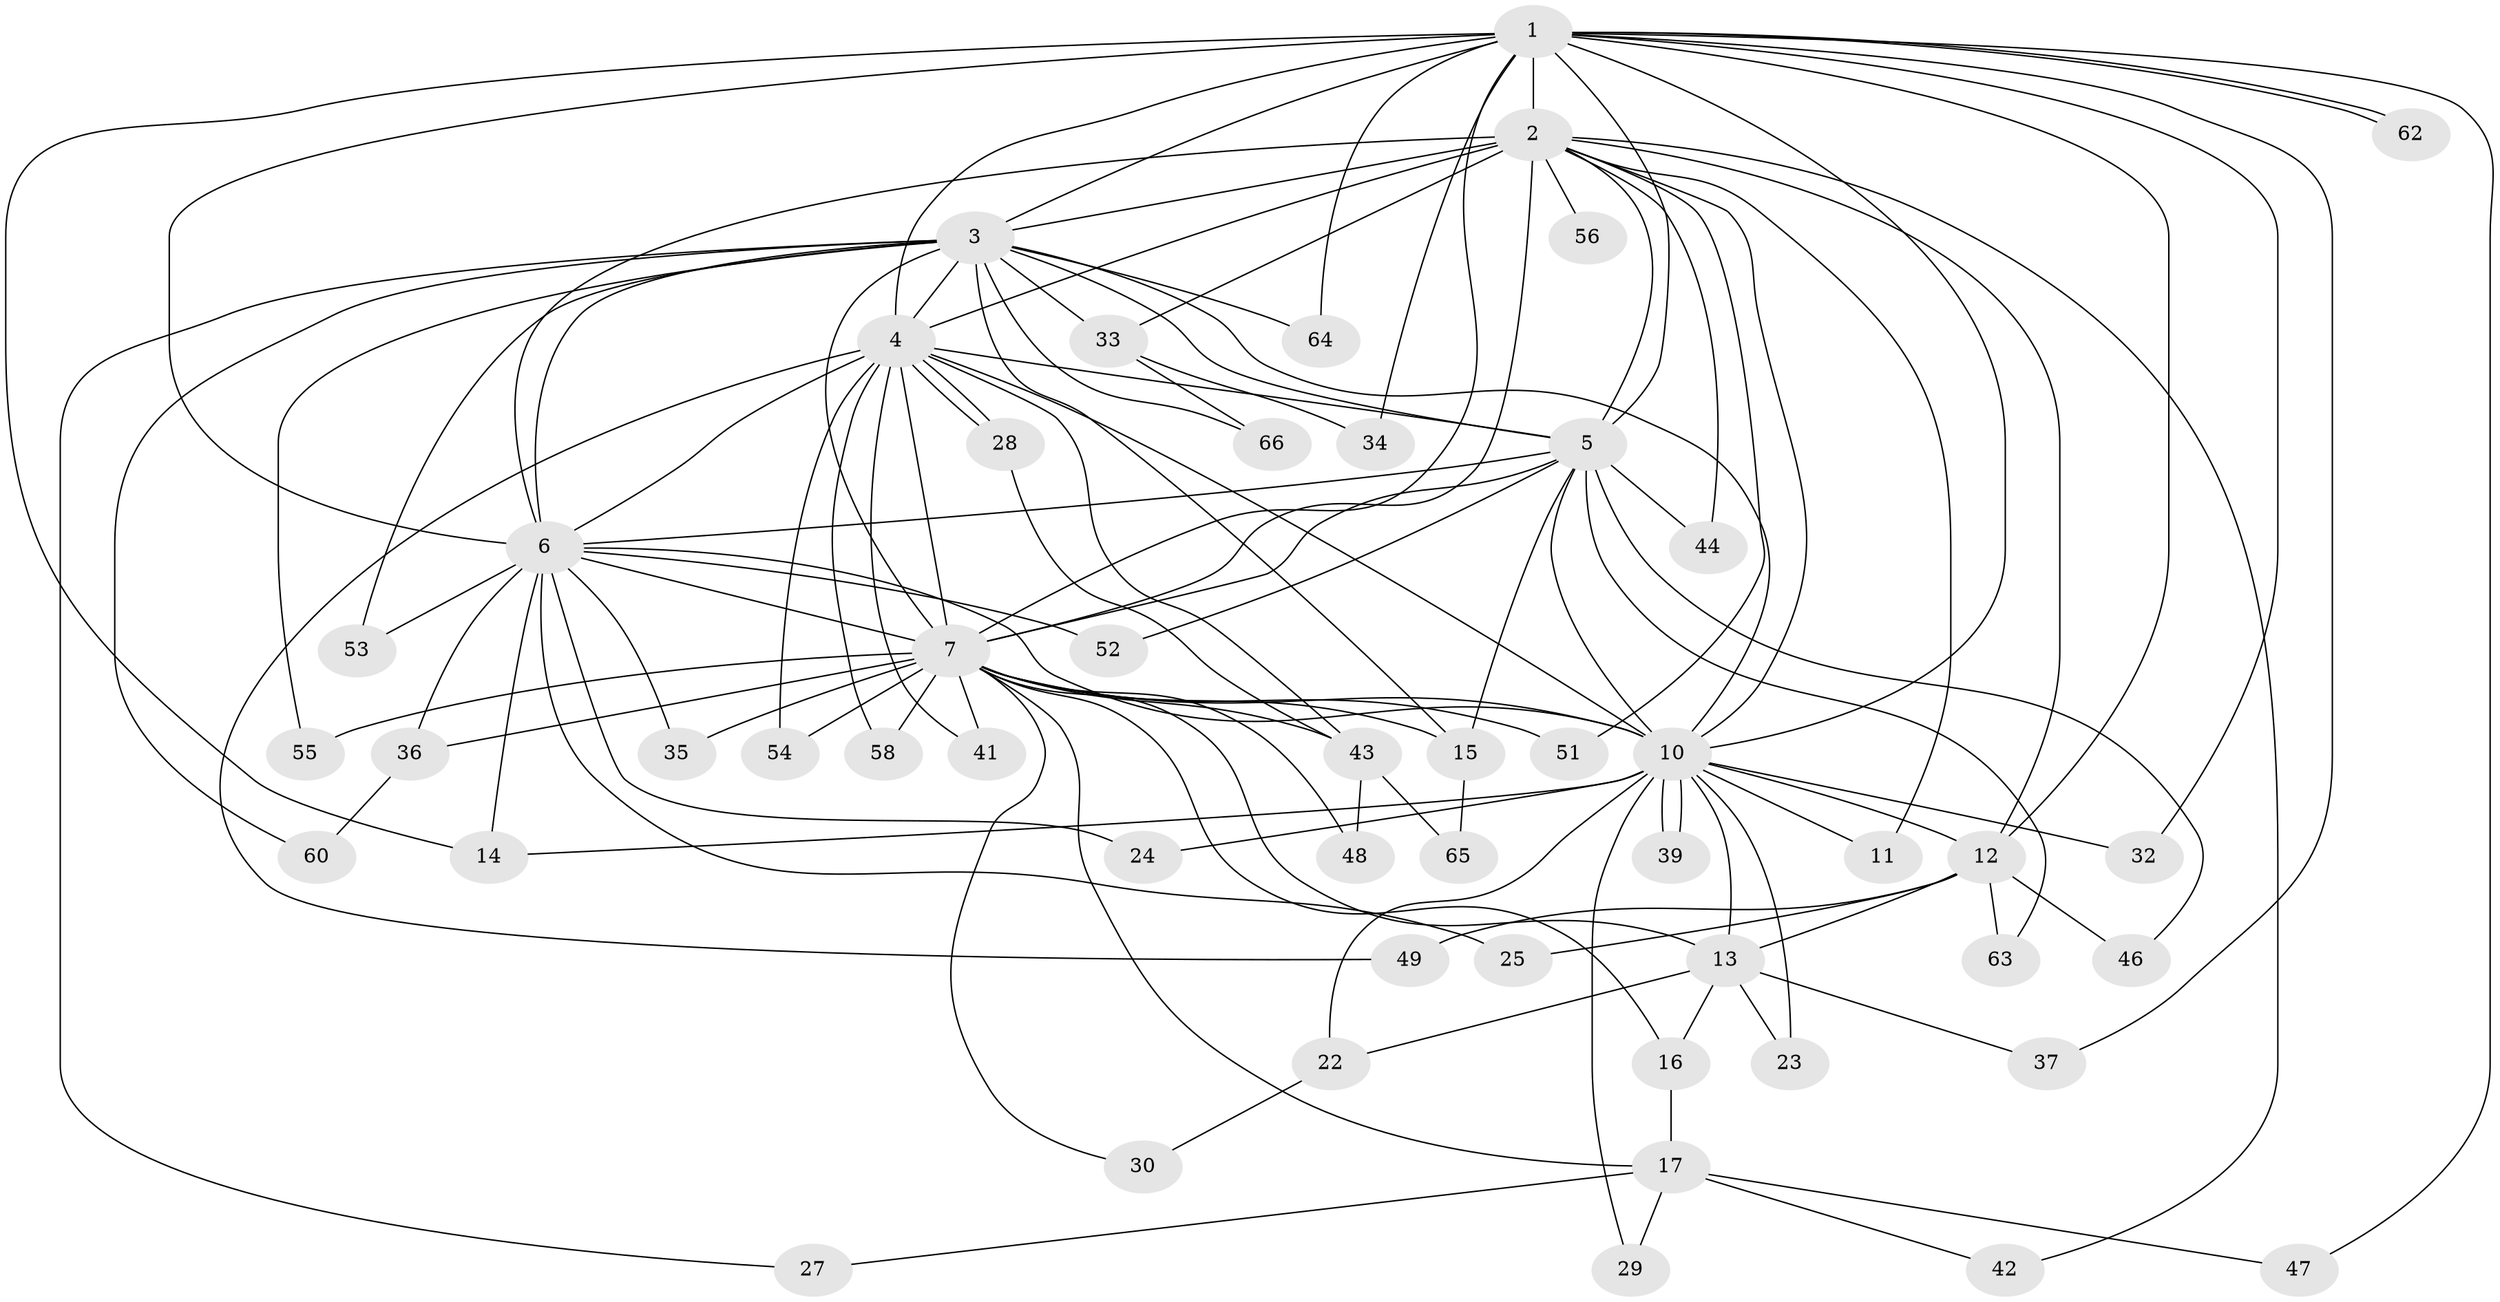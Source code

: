 // Generated by graph-tools (version 1.1) at 2025/23/03/03/25 07:23:40]
// undirected, 51 vertices, 118 edges
graph export_dot {
graph [start="1"]
  node [color=gray90,style=filled];
  1 [super="+57"];
  2 [super="+9"];
  3 [super="+40"];
  4 [super="+20"];
  5 [super="+45"];
  6 [super="+26"];
  7 [super="+8"];
  10 [super="+31"];
  11;
  12 [super="+59"];
  13 [super="+19"];
  14 [super="+18"];
  15 [super="+38"];
  16;
  17 [super="+21"];
  22;
  23;
  24;
  25;
  27;
  28;
  29;
  30;
  32;
  33 [super="+50"];
  34;
  35;
  36;
  37;
  39;
  41;
  42;
  43 [super="+61"];
  44;
  46;
  47;
  48;
  49;
  51;
  52;
  53;
  54;
  55;
  56;
  58;
  60;
  62;
  63;
  64;
  65;
  66;
  1 -- 2 [weight=3];
  1 -- 3;
  1 -- 4;
  1 -- 5;
  1 -- 6;
  1 -- 7 [weight=2];
  1 -- 10;
  1 -- 12;
  1 -- 32;
  1 -- 34;
  1 -- 37;
  1 -- 47;
  1 -- 62;
  1 -- 62;
  1 -- 64;
  1 -- 14;
  2 -- 3 [weight=2];
  2 -- 4 [weight=2];
  2 -- 5 [weight=2];
  2 -- 6 [weight=3];
  2 -- 7 [weight=4];
  2 -- 10 [weight=2];
  2 -- 11;
  2 -- 12;
  2 -- 44;
  2 -- 56 [weight=2];
  2 -- 33;
  2 -- 42;
  2 -- 51;
  3 -- 4 [weight=2];
  3 -- 5;
  3 -- 6;
  3 -- 7 [weight=2];
  3 -- 10;
  3 -- 27;
  3 -- 53;
  3 -- 60;
  3 -- 64;
  3 -- 66;
  3 -- 15;
  3 -- 55;
  3 -- 33;
  4 -- 5;
  4 -- 6;
  4 -- 7 [weight=3];
  4 -- 10;
  4 -- 28;
  4 -- 28;
  4 -- 41;
  4 -- 43;
  4 -- 49;
  4 -- 54;
  4 -- 58;
  5 -- 6;
  5 -- 7 [weight=2];
  5 -- 10;
  5 -- 15 [weight=2];
  5 -- 44;
  5 -- 52;
  5 -- 46;
  5 -- 63;
  6 -- 7 [weight=2];
  6 -- 10;
  6 -- 14;
  6 -- 24;
  6 -- 25;
  6 -- 35;
  6 -- 36;
  6 -- 52;
  6 -- 53;
  7 -- 10 [weight=2];
  7 -- 17 [weight=2];
  7 -- 36;
  7 -- 48;
  7 -- 58;
  7 -- 13;
  7 -- 15;
  7 -- 16;
  7 -- 30;
  7 -- 35;
  7 -- 41;
  7 -- 51;
  7 -- 54;
  7 -- 55;
  7 -- 43;
  10 -- 11;
  10 -- 14;
  10 -- 22;
  10 -- 23;
  10 -- 24;
  10 -- 29;
  10 -- 32;
  10 -- 39;
  10 -- 39;
  10 -- 13;
  10 -- 12;
  12 -- 13;
  12 -- 25;
  12 -- 46;
  12 -- 49;
  12 -- 63;
  13 -- 16;
  13 -- 22;
  13 -- 23;
  13 -- 37;
  15 -- 65;
  16 -- 17;
  17 -- 27;
  17 -- 29;
  17 -- 42;
  17 -- 47;
  22 -- 30;
  28 -- 43;
  33 -- 34;
  33 -- 66;
  36 -- 60;
  43 -- 48;
  43 -- 65;
}

